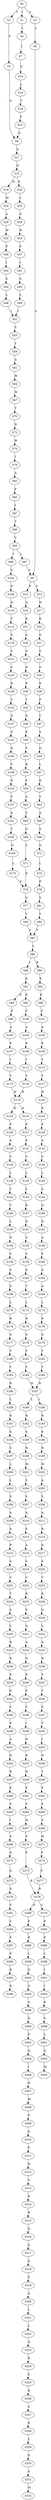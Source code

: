 strict digraph  {
	S0 -> S1 [ label = I ];
	S0 -> S2 [ label = T ];
	S0 -> S3 [ label = V ];
	S1 -> S4 [ label = I ];
	S2 -> S5 [ label = F ];
	S3 -> S6 [ label = L ];
	S4 -> S7 [ label = I ];
	S5 -> S8 [ label = G ];
	S6 -> S9 [ label = S ];
	S7 -> S10 [ label = G ];
	S8 -> S11 [ label = A ];
	S9 -> S12 [ label = P ];
	S9 -> S13 [ label = T ];
	S10 -> S14 [ label = L ];
	S11 -> S15 [ label = Q ];
	S12 -> S16 [ label = Q ];
	S13 -> S17 [ label = N ];
	S14 -> S18 [ label = T ];
	S15 -> S19 [ label = M ];
	S15 -> S20 [ label = K ];
	S16 -> S21 [ label = K ];
	S17 -> S22 [ label = K ];
	S18 -> S23 [ label = F ];
	S19 -> S24 [ label = M ];
	S20 -> S25 [ label = L ];
	S21 -> S26 [ label = A ];
	S22 -> S27 [ label = G ];
	S23 -> S8 [ label = G ];
	S24 -> S28 [ label = A ];
	S25 -> S29 [ label = G ];
	S26 -> S30 [ label = G ];
	S27 -> S31 [ label = S ];
	S28 -> S32 [ label = W ];
	S29 -> S33 [ label = W ];
	S30 -> S34 [ label = D ];
	S31 -> S35 [ label = G ];
	S32 -> S36 [ label = P ];
	S33 -> S37 [ label = P ];
	S34 -> S38 [ label = P ];
	S35 -> S39 [ label = E ];
	S36 -> S40 [ label = I ];
	S37 -> S41 [ label = I ];
	S38 -> S42 [ label = T ];
	S39 -> S43 [ label = P ];
	S40 -> S44 [ label = S ];
	S41 -> S45 [ label = S ];
	S42 -> S46 [ label = D ];
	S43 -> S47 [ label = C ];
	S44 -> S48 [ label = L ];
	S45 -> S49 [ label = L ];
	S46 -> S50 [ label = K ];
	S47 -> S51 [ label = S ];
	S48 -> S52 [ label = I ];
	S49 -> S52 [ label = I ];
	S50 -> S53 [ label = V ];
	S51 -> S54 [ label = Q ];
	S52 -> S55 [ label = S ];
	S53 -> S56 [ label = R ];
	S54 -> S57 [ label = L ];
	S55 -> S58 [ label = T ];
	S56 -> S59 [ label = F ];
	S57 -> S60 [ label = K ];
	S58 -> S61 [ label = G ];
	S59 -> S62 [ label = A ];
	S60 -> S63 [ label = Y ];
	S61 -> S64 [ label = M ];
	S62 -> S65 [ label = T ];
	S63 -> S66 [ label = A ];
	S64 -> S67 [ label = M ];
	S65 -> S68 [ label = G ];
	S66 -> S69 [ label = S ];
	S67 -> S70 [ label = T ];
	S68 -> S71 [ label = L ];
	S69 -> S72 [ label = G ];
	S70 -> S73 [ label = N ];
	S71 -> S74 [ label = P ];
	S72 -> S75 [ label = L ];
	S73 -> S76 [ label = W ];
	S74 -> S77 [ label = S ];
	S75 -> S78 [ label = P ];
	S76 -> S79 [ label = I ];
	S77 -> S80 [ label = Y ];
	S78 -> S81 [ label = S ];
	S79 -> S82 [ label = A ];
	S80 -> S83 [ label = V ];
	S81 -> S84 [ label = Y ];
	S82 -> S85 [ label = F ];
	S83 -> S86 [ label = Y ];
	S84 -> S83 [ label = V ];
	S85 -> S87 [ label = I ];
	S86 -> S88 [ label = I ];
	S86 -> S89 [ label = R ];
	S87 -> S90 [ label = T ];
	S88 -> S91 [ label = E ];
	S89 -> S92 [ label = E ];
	S90 -> S93 [ label = V ];
	S91 -> S94 [ label = D ];
	S91 -> S95 [ label = E ];
	S92 -> S96 [ label = E ];
	S93 -> S97 [ label = L ];
	S93 -> S98 [ label = I ];
	S94 -> S99 [ label = P ];
	S95 -> S100 [ label = P ];
	S96 -> S101 [ label = P ];
	S97 -> S9 [ label = S ];
	S98 -> S102 [ label = S ];
	S99 -> S103 [ label = A ];
	S100 -> S104 [ label = A ];
	S101 -> S105 [ label = A ];
	S102 -> S106 [ label = P ];
	S103 -> S107 [ label = P ];
	S104 -> S108 [ label = P ];
	S105 -> S109 [ label = P ];
	S106 -> S110 [ label = N ];
	S107 -> S111 [ label = I ];
	S108 -> S112 [ label = I ];
	S109 -> S113 [ label = V ];
	S110 -> S114 [ label = T ];
	S111 -> S115 [ label = V ];
	S112 -> S116 [ label = V ];
	S113 -> S117 [ label = V ];
	S114 -> S118 [ label = G ];
	S115 -> S119 [ label = H ];
	S116 -> S119 [ label = H ];
	S117 -> S120 [ label = H ];
	S118 -> S121 [ label = S ];
	S119 -> S122 [ label = H ];
	S119 -> S123 [ label = D ];
	S120 -> S124 [ label = D ];
	S121 -> S125 [ label = G ];
	S122 -> S126 [ label = P ];
	S123 -> S127 [ label = P ];
	S124 -> S128 [ label = P ];
	S125 -> S129 [ label = D ];
	S126 -> S130 [ label = A ];
	S127 -> S131 [ label = P ];
	S128 -> S132 [ label = A ];
	S129 -> S133 [ label = V ];
	S130 -> S134 [ label = V ];
	S131 -> S135 [ label = V ];
	S132 -> S136 [ label = V ];
	S133 -> S137 [ label = N ];
	S134 -> S138 [ label = L ];
	S135 -> S139 [ label = L ];
	S136 -> S140 [ label = L ];
	S137 -> S141 [ label = G ];
	S138 -> S142 [ label = T ];
	S139 -> S143 [ label = L ];
	S140 -> S144 [ label = A ];
	S141 -> S145 [ label = Q ];
	S142 -> S146 [ label = T ];
	S143 -> S147 [ label = R ];
	S144 -> S148 [ label = Q ];
	S145 -> S149 [ label = V ];
	S146 -> S150 [ label = L ];
	S147 -> S151 [ label = D ];
	S148 -> S152 [ label = D ];
	S149 -> S153 [ label = K ];
	S150 -> S154 [ label = N ];
	S151 -> S155 [ label = S ];
	S152 -> S156 [ label = A ];
	S153 -> S157 [ label = F ];
	S154 -> S158 [ label = S ];
	S155 -> S159 [ label = S ];
	S156 -> S160 [ label = P ];
	S157 -> S161 [ label = A ];
	S158 -> S162 [ label = S ];
	S159 -> S163 [ label = G ];
	S160 -> S164 [ label = A ];
	S161 -> S165 [ label = T ];
	S162 -> S166 [ label = S ];
	S163 -> S167 [ label = T ];
	S164 -> S168 [ label = A ];
	S165 -> S169 [ label = G ];
	S166 -> S170 [ label = L ];
	S167 -> S171 [ label = L ];
	S168 -> S172 [ label = L ];
	S169 -> S173 [ label = L ];
	S170 -> S174 [ label = R ];
	S171 -> S175 [ label = R ];
	S172 -> S176 [ label = R ];
	S173 -> S74 [ label = P ];
	S174 -> S177 [ label = S ];
	S175 -> S178 [ label = S ];
	S176 -> S179 [ label = S ];
	S177 -> S180 [ label = Y ];
	S178 -> S181 [ label = Y ];
	S179 -> S182 [ label = Y ];
	S180 -> S183 [ label = Y ];
	S181 -> S184 [ label = Y ];
	S182 -> S185 [ label = Y ];
	S183 -> S186 [ label = R ];
	S184 -> S187 [ label = H ];
	S185 -> S187 [ label = H ];
	S186 -> S188 [ label = L ];
	S187 -> S189 [ label = L ];
	S187 -> S190 [ label = I ];
	S188 -> S191 [ label = R ];
	S189 -> S192 [ label = R ];
	S190 -> S193 [ label = R ];
	S191 -> S194 [ label = S ];
	S192 -> S195 [ label = S ];
	S193 -> S196 [ label = K ];
	S194 -> S197 [ label = S ];
	S195 -> S198 [ label = N ];
	S196 -> S199 [ label = N ];
	S197 -> S200 [ label = L ];
	S198 -> S201 [ label = M ];
	S199 -> S202 [ label = M ];
	S200 -> S203 [ label = L ];
	S201 -> S204 [ label = V ];
	S202 -> S205 [ label = A ];
	S203 -> S206 [ label = S ];
	S204 -> S207 [ label = S ];
	S205 -> S208 [ label = S ];
	S206 -> S209 [ label = A ];
	S207 -> S210 [ label = A ];
	S208 -> S211 [ label = A ];
	S209 -> S212 [ label = A ];
	S210 -> S213 [ label = E ];
	S211 -> S214 [ label = R ];
	S212 -> S215 [ label = P ];
	S213 -> S216 [ label = A ];
	S214 -> S217 [ label = D ];
	S215 -> S218 [ label = S ];
	S216 -> S219 [ label = S ];
	S217 -> S220 [ label = S ];
	S218 -> S221 [ label = V ];
	S219 -> S222 [ label = V ];
	S220 -> S223 [ label = V ];
	S221 -> S224 [ label = T ];
	S222 -> S225 [ label = R ];
	S223 -> S226 [ label = R ];
	S224 -> S227 [ label = A ];
	S225 -> S228 [ label = E ];
	S226 -> S229 [ label = Q ];
	S227 -> S230 [ label = L ];
	S228 -> S231 [ label = Q ];
	S229 -> S232 [ label = L ];
	S230 -> S233 [ label = R ];
	S231 -> S234 [ label = A ];
	S232 -> S235 [ label = A ];
	S233 -> S236 [ label = E ];
	S234 -> S237 [ label = D ];
	S235 -> S238 [ label = D ];
	S236 -> S239 [ label = E ];
	S237 -> S240 [ label = E ];
	S238 -> S241 [ label = S ];
	S239 -> S242 [ label = G ];
	S240 -> S243 [ label = E ];
	S241 -> S244 [ label = V ];
	S242 -> S245 [ label = S ];
	S243 -> S246 [ label = V ];
	S244 -> S247 [ label = S ];
	S245 -> S248 [ label = E ];
	S246 -> S249 [ label = I ];
	S247 -> S250 [ label = V ];
	S248 -> S251 [ label = A ];
	S249 -> S252 [ label = N ];
	S250 -> S253 [ label = I ];
	S251 -> S254 [ label = D ];
	S252 -> S255 [ label = R ];
	S253 -> S256 [ label = N ];
	S254 -> S257 [ label = R ];
	S255 -> S258 [ label = H ];
	S256 -> S259 [ label = T ];
	S257 -> S260 [ label = E ];
	S258 -> S261 [ label = E ];
	S259 -> S262 [ label = P ];
	S260 -> S263 [ label = V ];
	S261 -> S264 [ label = V ];
	S262 -> S265 [ label = E ];
	S263 -> S266 [ label = I ];
	S264 -> S267 [ label = H ];
	S265 -> S268 [ label = V ];
	S266 -> S269 [ label = S ];
	S267 -> S270 [ label = F ];
	S268 -> S271 [ label = H ];
	S269 -> S272 [ label = Q ];
	S270 -> S273 [ label = P ];
	S271 -> S274 [ label = F ];
	S272 -> S275 [ label = A ];
	S273 -> S276 [ label = R ];
	S274 -> S277 [ label = P ];
	S275 -> S278 [ label = D ];
	S276 -> S279 [ label = C ];
	S276 -> S280 [ label = N ];
	S277 -> S276 [ label = R ];
	S278 -> S281 [ label = V ];
	S279 -> S282 [ label = F ];
	S280 -> S283 [ label = P ];
	S281 -> S284 [ label = Y ];
	S282 -> S285 [ label = F ];
	S283 -> S286 [ label = R ];
	S284 -> S287 [ label = F ];
	S285 -> S288 [ label = L ];
	S286 -> S289 [ label = L ];
	S287 -> S290 [ label = P ];
	S288 -> S291 [ label = I ];
	S289 -> S292 [ label = D ];
	S290 -> S293 [ label = R ];
	S291 -> S294 [ label = I ];
	S292 -> S295 [ label = S ];
	S293 -> S296 [ label = R ];
	S294 -> S297 [ label = K ];
	S295 -> S298 [ label = S ];
	S297 -> S299 [ label = V ];
	S298 -> S300 [ label = D ];
	S299 -> S301 [ label = L ];
	S300 -> S302 [ label = F ];
	S301 -> S303 [ label = G ];
	S302 -> S304 [ label = Q ];
	S303 -> S305 [ label = M ];
	S304 -> S306 [ label = I ];
	S306 -> S307 [ label = N ];
	S307 -> S308 [ label = M ];
	S308 -> S309 [ label = P ];
	S309 -> S310 [ label = G ];
	S310 -> S311 [ label = P ];
	S311 -> S312 [ label = H ];
	S312 -> S313 [ label = V ];
	S313 -> S314 [ label = E ];
	S314 -> S315 [ label = R ];
	S315 -> S316 [ label = G ];
	S316 -> S317 [ label = A ];
	S317 -> S318 [ label = E ];
	S318 -> S319 [ label = P ];
	S319 -> S320 [ label = A ];
	S320 -> S321 [ label = L ];
	S321 -> S322 [ label = L ];
	S322 -> S323 [ label = Q ];
	S323 -> S324 [ label = R ];
	S324 -> S325 [ label = S ];
	S325 -> S326 [ label = D ];
	S326 -> S327 [ label = S ];
	S327 -> S328 [ label = D ];
	S328 -> S329 [ label = L ];
	S329 -> S330 [ label = D ];
	S330 -> S331 [ label = A ];
	S331 -> S332 [ label = M ];
}
